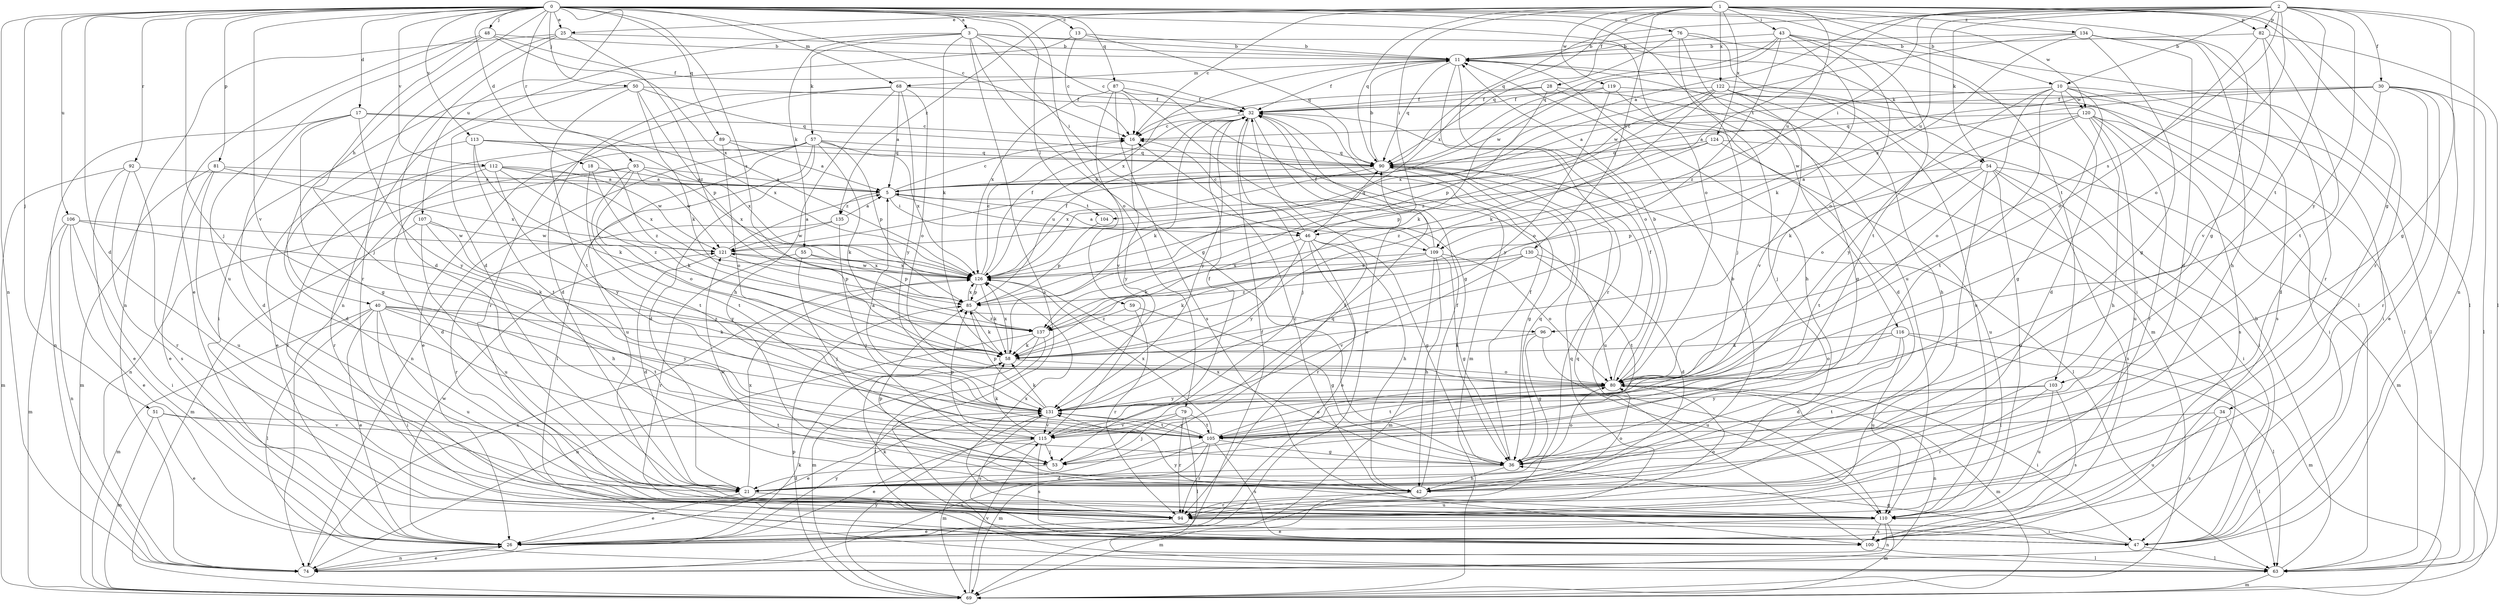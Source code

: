 strict digraph  {
0;
1;
2;
3;
5;
10;
11;
13;
16;
17;
18;
21;
25;
26;
28;
30;
32;
34;
36;
40;
42;
43;
46;
47;
48;
50;
51;
53;
54;
55;
57;
58;
59;
63;
68;
69;
74;
76;
79;
80;
81;
82;
85;
87;
89;
90;
92;
93;
94;
96;
100;
103;
104;
105;
106;
107;
109;
110;
112;
113;
115;
116;
119;
120;
121;
122;
124;
126;
130;
131;
134;
135;
137;
0 -> 3  [label=a];
0 -> 10  [label=b];
0 -> 13  [label=c];
0 -> 16  [label=c];
0 -> 17  [label=d];
0 -> 18  [label=d];
0 -> 21  [label=d];
0 -> 25  [label=e];
0 -> 40  [label=h];
0 -> 48  [label=j];
0 -> 50  [label=j];
0 -> 51  [label=j];
0 -> 53  [label=j];
0 -> 59  [label=l];
0 -> 68  [label=m];
0 -> 74  [label=n];
0 -> 76  [label=o];
0 -> 79  [label=o];
0 -> 80  [label=o];
0 -> 81  [label=p];
0 -> 87  [label=q];
0 -> 89  [label=q];
0 -> 92  [label=r];
0 -> 93  [label=r];
0 -> 96  [label=s];
0 -> 103  [label=t];
0 -> 106  [label=u];
0 -> 107  [label=u];
0 -> 112  [label=v];
0 -> 113  [label=v];
0 -> 115  [label=v];
0 -> 116  [label=w];
1 -> 16  [label=c];
1 -> 25  [label=e];
1 -> 28  [label=f];
1 -> 34  [label=g];
1 -> 36  [label=g];
1 -> 43  [label=i];
1 -> 46  [label=i];
1 -> 82  [label=p];
1 -> 90  [label=q];
1 -> 94  [label=r];
1 -> 109  [label=u];
1 -> 119  [label=w];
1 -> 120  [label=w];
1 -> 122  [label=x];
1 -> 124  [label=x];
1 -> 126  [label=x];
1 -> 130  [label=y];
1 -> 134  [label=z];
1 -> 135  [label=z];
2 -> 5  [label=a];
2 -> 10  [label=b];
2 -> 30  [label=f];
2 -> 36  [label=g];
2 -> 46  [label=i];
2 -> 54  [label=k];
2 -> 74  [label=n];
2 -> 80  [label=o];
2 -> 82  [label=p];
2 -> 90  [label=q];
2 -> 96  [label=s];
2 -> 103  [label=t];
2 -> 104  [label=t];
2 -> 109  [label=u];
2 -> 131  [label=y];
3 -> 11  [label=b];
3 -> 16  [label=c];
3 -> 36  [label=g];
3 -> 46  [label=i];
3 -> 54  [label=k];
3 -> 55  [label=k];
3 -> 57  [label=k];
3 -> 58  [label=k];
3 -> 74  [label=n];
3 -> 100  [label=s];
5 -> 16  [label=c];
5 -> 46  [label=i];
5 -> 104  [label=t];
5 -> 109  [label=u];
5 -> 135  [label=z];
10 -> 5  [label=a];
10 -> 21  [label=d];
10 -> 36  [label=g];
10 -> 47  [label=i];
10 -> 80  [label=o];
10 -> 100  [label=s];
10 -> 105  [label=t];
10 -> 120  [label=w];
10 -> 131  [label=y];
11 -> 32  [label=f];
11 -> 42  [label=h];
11 -> 68  [label=m];
11 -> 69  [label=m];
11 -> 80  [label=o];
11 -> 90  [label=q];
11 -> 94  [label=r];
11 -> 126  [label=x];
13 -> 11  [label=b];
13 -> 16  [label=c];
13 -> 21  [label=d];
13 -> 90  [label=q];
16 -> 90  [label=q];
16 -> 131  [label=y];
17 -> 16  [label=c];
17 -> 21  [label=d];
17 -> 36  [label=g];
17 -> 74  [label=n];
17 -> 126  [label=x];
17 -> 131  [label=y];
18 -> 5  [label=a];
18 -> 58  [label=k];
18 -> 105  [label=t];
21 -> 26  [label=e];
21 -> 32  [label=f];
21 -> 110  [label=u];
21 -> 126  [label=x];
25 -> 11  [label=b];
25 -> 21  [label=d];
25 -> 74  [label=n];
25 -> 94  [label=r];
25 -> 137  [label=z];
26 -> 32  [label=f];
26 -> 74  [label=n];
26 -> 90  [label=q];
26 -> 121  [label=w];
26 -> 131  [label=y];
28 -> 16  [label=c];
28 -> 21  [label=d];
28 -> 32  [label=f];
28 -> 36  [label=g];
28 -> 85  [label=p];
30 -> 5  [label=a];
30 -> 21  [label=d];
30 -> 26  [label=e];
30 -> 32  [label=f];
30 -> 47  [label=i];
30 -> 63  [label=l];
30 -> 90  [label=q];
30 -> 94  [label=r];
32 -> 16  [label=c];
32 -> 26  [label=e];
32 -> 53  [label=j];
32 -> 58  [label=k];
32 -> 69  [label=m];
32 -> 131  [label=y];
34 -> 63  [label=l];
34 -> 100  [label=s];
34 -> 105  [label=t];
34 -> 110  [label=u];
36 -> 21  [label=d];
36 -> 32  [label=f];
36 -> 42  [label=h];
36 -> 80  [label=o];
36 -> 90  [label=q];
36 -> 126  [label=x];
40 -> 26  [label=e];
40 -> 47  [label=i];
40 -> 58  [label=k];
40 -> 63  [label=l];
40 -> 69  [label=m];
40 -> 105  [label=t];
40 -> 110  [label=u];
40 -> 131  [label=y];
40 -> 137  [label=z];
42 -> 11  [label=b];
42 -> 16  [label=c];
42 -> 32  [label=f];
42 -> 69  [label=m];
42 -> 80  [label=o];
42 -> 85  [label=p];
42 -> 94  [label=r];
42 -> 121  [label=w];
43 -> 11  [label=b];
43 -> 58  [label=k];
43 -> 63  [label=l];
43 -> 80  [label=o];
43 -> 90  [label=q];
43 -> 105  [label=t];
43 -> 121  [label=w];
43 -> 137  [label=z];
46 -> 16  [label=c];
46 -> 26  [label=e];
46 -> 36  [label=g];
46 -> 42  [label=h];
46 -> 58  [label=k];
46 -> 90  [label=q];
46 -> 94  [label=r];
46 -> 131  [label=y];
47 -> 36  [label=g];
47 -> 58  [label=k];
47 -> 63  [label=l];
48 -> 11  [label=b];
48 -> 26  [label=e];
48 -> 32  [label=f];
48 -> 53  [label=j];
48 -> 110  [label=u];
48 -> 126  [label=x];
50 -> 32  [label=f];
50 -> 47  [label=i];
50 -> 58  [label=k];
50 -> 85  [label=p];
50 -> 90  [label=q];
50 -> 105  [label=t];
51 -> 26  [label=e];
51 -> 69  [label=m];
51 -> 105  [label=t];
51 -> 115  [label=v];
53 -> 21  [label=d];
53 -> 90  [label=q];
54 -> 5  [label=a];
54 -> 47  [label=i];
54 -> 69  [label=m];
54 -> 85  [label=p];
54 -> 94  [label=r];
54 -> 100  [label=s];
54 -> 105  [label=t];
54 -> 110  [label=u];
55 -> 53  [label=j];
55 -> 85  [label=p];
55 -> 94  [label=r];
55 -> 126  [label=x];
57 -> 21  [label=d];
57 -> 26  [label=e];
57 -> 58  [label=k];
57 -> 63  [label=l];
57 -> 74  [label=n];
57 -> 85  [label=p];
57 -> 90  [label=q];
57 -> 110  [label=u];
57 -> 126  [label=x];
58 -> 80  [label=o];
58 -> 126  [label=x];
59 -> 36  [label=g];
59 -> 94  [label=r];
59 -> 137  [label=z];
63 -> 11  [label=b];
63 -> 69  [label=m];
68 -> 5  [label=a];
68 -> 21  [label=d];
68 -> 32  [label=f];
68 -> 42  [label=h];
68 -> 80  [label=o];
68 -> 94  [label=r];
68 -> 131  [label=y];
69 -> 85  [label=p];
69 -> 115  [label=v];
69 -> 131  [label=y];
74 -> 26  [label=e];
74 -> 58  [label=k];
74 -> 126  [label=x];
76 -> 11  [label=b];
76 -> 47  [label=i];
76 -> 53  [label=j];
76 -> 63  [label=l];
76 -> 90  [label=q];
76 -> 110  [label=u];
79 -> 53  [label=j];
79 -> 63  [label=l];
79 -> 94  [label=r];
79 -> 105  [label=t];
79 -> 115  [label=v];
80 -> 11  [label=b];
80 -> 32  [label=f];
80 -> 47  [label=i];
80 -> 69  [label=m];
80 -> 74  [label=n];
80 -> 105  [label=t];
80 -> 131  [label=y];
81 -> 5  [label=a];
81 -> 26  [label=e];
81 -> 69  [label=m];
81 -> 110  [label=u];
81 -> 126  [label=x];
82 -> 11  [label=b];
82 -> 63  [label=l];
82 -> 80  [label=o];
82 -> 105  [label=t];
82 -> 115  [label=v];
85 -> 32  [label=f];
85 -> 58  [label=k];
85 -> 126  [label=x];
85 -> 137  [label=z];
87 -> 32  [label=f];
87 -> 36  [label=g];
87 -> 80  [label=o];
87 -> 100  [label=s];
87 -> 115  [label=v];
87 -> 126  [label=x];
89 -> 5  [label=a];
89 -> 26  [label=e];
89 -> 80  [label=o];
89 -> 90  [label=q];
90 -> 5  [label=a];
90 -> 11  [label=b];
90 -> 36  [label=g];
90 -> 63  [label=l];
90 -> 110  [label=u];
90 -> 126  [label=x];
92 -> 5  [label=a];
92 -> 26  [label=e];
92 -> 69  [label=m];
92 -> 94  [label=r];
92 -> 100  [label=s];
93 -> 5  [label=a];
93 -> 74  [label=n];
93 -> 80  [label=o];
93 -> 94  [label=r];
93 -> 105  [label=t];
93 -> 121  [label=w];
93 -> 126  [label=x];
94 -> 26  [label=e];
94 -> 47  [label=i];
94 -> 80  [label=o];
94 -> 126  [label=x];
96 -> 36  [label=g];
96 -> 58  [label=k];
96 -> 110  [label=u];
100 -> 63  [label=l];
100 -> 90  [label=q];
103 -> 94  [label=r];
103 -> 100  [label=s];
103 -> 105  [label=t];
103 -> 110  [label=u];
103 -> 131  [label=y];
104 -> 85  [label=p];
105 -> 36  [label=g];
105 -> 69  [label=m];
105 -> 74  [label=n];
105 -> 80  [label=o];
105 -> 94  [label=r];
105 -> 100  [label=s];
105 -> 126  [label=x];
105 -> 131  [label=y];
106 -> 26  [label=e];
106 -> 47  [label=i];
106 -> 58  [label=k];
106 -> 69  [label=m];
106 -> 74  [label=n];
106 -> 121  [label=w];
107 -> 42  [label=h];
107 -> 69  [label=m];
107 -> 110  [label=u];
107 -> 121  [label=w];
107 -> 131  [label=y];
109 -> 5  [label=a];
109 -> 32  [label=f];
109 -> 36  [label=g];
109 -> 42  [label=h];
109 -> 58  [label=k];
109 -> 69  [label=m];
109 -> 80  [label=o];
109 -> 126  [label=x];
110 -> 26  [label=e];
110 -> 69  [label=m];
110 -> 74  [label=n];
110 -> 100  [label=s];
110 -> 131  [label=y];
112 -> 5  [label=a];
112 -> 21  [label=d];
112 -> 94  [label=r];
112 -> 121  [label=w];
112 -> 126  [label=x];
112 -> 131  [label=y];
112 -> 137  [label=z];
113 -> 21  [label=d];
113 -> 58  [label=k];
113 -> 90  [label=q];
113 -> 105  [label=t];
113 -> 126  [label=x];
113 -> 137  [label=z];
115 -> 26  [label=e];
115 -> 32  [label=f];
115 -> 53  [label=j];
115 -> 58  [label=k];
115 -> 69  [label=m];
115 -> 85  [label=p];
115 -> 100  [label=s];
116 -> 21  [label=d];
116 -> 58  [label=k];
116 -> 63  [label=l];
116 -> 69  [label=m];
116 -> 80  [label=o];
116 -> 110  [label=u];
119 -> 32  [label=f];
119 -> 53  [label=j];
119 -> 58  [label=k];
119 -> 63  [label=l];
119 -> 131  [label=y];
120 -> 16  [label=c];
120 -> 42  [label=h];
120 -> 47  [label=i];
120 -> 58  [label=k];
120 -> 80  [label=o];
120 -> 94  [label=r];
120 -> 100  [label=s];
120 -> 110  [label=u];
121 -> 5  [label=a];
121 -> 21  [label=d];
121 -> 85  [label=p];
121 -> 126  [label=x];
122 -> 32  [label=f];
122 -> 42  [label=h];
122 -> 58  [label=k];
122 -> 63  [label=l];
122 -> 110  [label=u];
122 -> 115  [label=v];
122 -> 126  [label=x];
122 -> 137  [label=z];
124 -> 47  [label=i];
124 -> 85  [label=p];
124 -> 90  [label=q];
124 -> 110  [label=u];
124 -> 137  [label=z];
126 -> 16  [label=c];
126 -> 32  [label=f];
126 -> 58  [label=k];
126 -> 85  [label=p];
126 -> 121  [label=w];
130 -> 21  [label=d];
130 -> 105  [label=t];
130 -> 115  [label=v];
130 -> 126  [label=x];
130 -> 137  [label=z];
131 -> 5  [label=a];
131 -> 26  [label=e];
131 -> 58  [label=k];
131 -> 85  [label=p];
131 -> 100  [label=s];
131 -> 105  [label=t];
131 -> 115  [label=v];
134 -> 11  [label=b];
134 -> 21  [label=d];
134 -> 36  [label=g];
134 -> 42  [label=h];
134 -> 94  [label=r];
134 -> 121  [label=w];
134 -> 126  [label=x];
135 -> 5  [label=a];
135 -> 53  [label=j];
135 -> 94  [label=r];
135 -> 121  [label=w];
137 -> 58  [label=k];
137 -> 63  [label=l];
137 -> 69  [label=m];
137 -> 74  [label=n];
}
